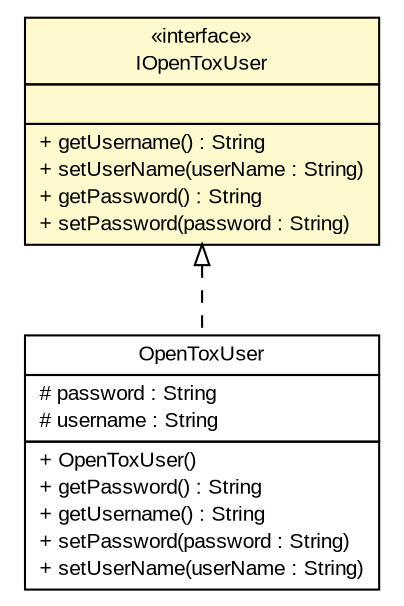 #!/usr/local/bin/dot
#
# Class diagram 
# Generated by UmlGraph version 4.6 (http://www.spinellis.gr/sw/umlgraph)
#

digraph G {
	edge [fontname="arial",fontsize=10,labelfontname="arial",labelfontsize=10];
	node [fontname="arial",fontsize=10,shape=plaintext];
	// org.opentox.aa.OpenToxUser
	c590 [label=<<table border="0" cellborder="1" cellspacing="0" cellpadding="2" port="p" href="./OpenToxUser.html">
		<tr><td><table border="0" cellspacing="0" cellpadding="1">
			<tr><td> OpenToxUser </td></tr>
		</table></td></tr>
		<tr><td><table border="0" cellspacing="0" cellpadding="1">
			<tr><td align="left"> # password : String </td></tr>
			<tr><td align="left"> # username : String </td></tr>
		</table></td></tr>
		<tr><td><table border="0" cellspacing="0" cellpadding="1">
			<tr><td align="left"> + OpenToxUser() </td></tr>
			<tr><td align="left"> + getPassword() : String </td></tr>
			<tr><td align="left"> + getUsername() : String </td></tr>
			<tr><td align="left"> + setPassword(password : String) </td></tr>
			<tr><td align="left"> + setUserName(userName : String) </td></tr>
		</table></td></tr>
		</table>>, fontname="arial", fontcolor="black", fontsize=10.0];
	// org.opentox.aa.IOpenToxUser
	c593 [label=<<table border="0" cellborder="1" cellspacing="0" cellpadding="2" port="p" bgcolor="lemonChiffon" href="./IOpenToxUser.html">
		<tr><td><table border="0" cellspacing="0" cellpadding="1">
			<tr><td> &laquo;interface&raquo; </td></tr>
			<tr><td> IOpenToxUser </td></tr>
		</table></td></tr>
		<tr><td><table border="0" cellspacing="0" cellpadding="1">
			<tr><td align="left">  </td></tr>
		</table></td></tr>
		<tr><td><table border="0" cellspacing="0" cellpadding="1">
			<tr><td align="left"> + getUsername() : String </td></tr>
			<tr><td align="left"> + setUserName(userName : String) </td></tr>
			<tr><td align="left"> + getPassword() : String </td></tr>
			<tr><td align="left"> + setPassword(password : String) </td></tr>
		</table></td></tr>
		</table>>, fontname="arial", fontcolor="black", fontsize=10.0];
	//org.opentox.aa.OpenToxUser implements org.opentox.aa.IOpenToxUser
	c593:p -> c590:p [dir=back,arrowtail=empty,style=dashed];
}

